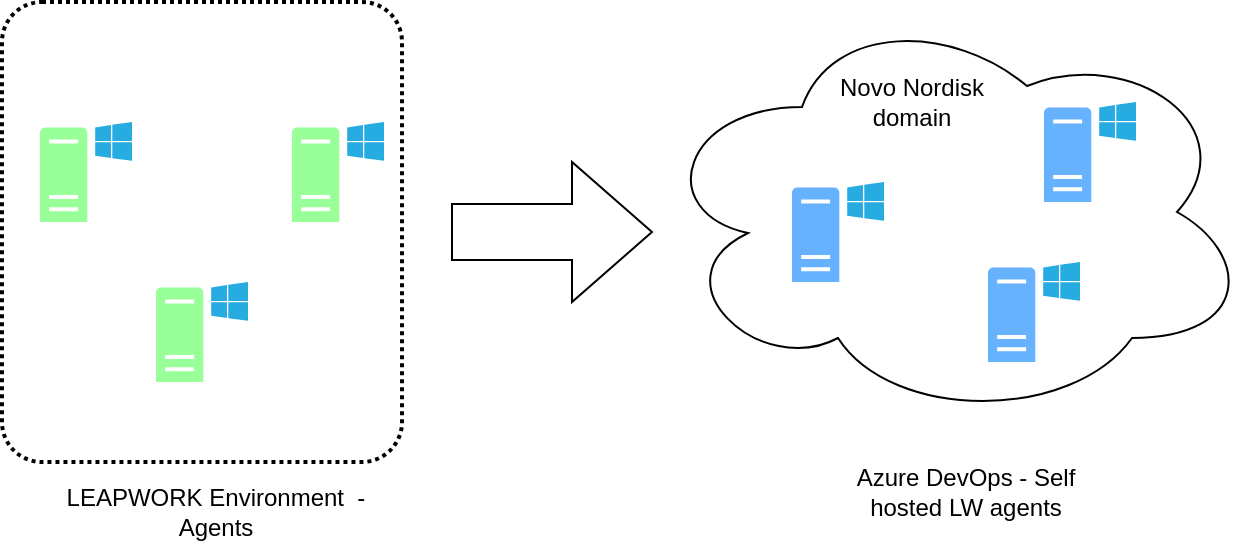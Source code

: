 <mxfile version="20.8.19" type="github">
  <diagram name="Page-1" id="HWJ25cZsQcPFM_4ILpuk">
    <mxGraphModel dx="794" dy="430" grid="0" gridSize="10" guides="1" tooltips="1" connect="1" arrows="1" fold="1" page="0" pageScale="1" pageWidth="850" pageHeight="1100" math="0" shadow="0">
      <root>
        <mxCell id="0" />
        <mxCell id="1" parent="0" />
        <mxCell id="D7NxdxyPJj0hAmpddPoZ-7" value="" style="rounded=1;arcSize=10;dashed=1;fillColor=none;gradientColor=none;dashPattern=1 1;strokeWidth=2;" vertex="1" parent="1">
          <mxGeometry x="105" y="100" width="200" height="230" as="geometry" />
        </mxCell>
        <mxCell id="D7NxdxyPJj0hAmpddPoZ-1" value="" style="ellipse;shape=cloud;whiteSpace=wrap;html=1;" vertex="1" parent="1">
          <mxGeometry x="430" y="100" width="300" height="210" as="geometry" />
        </mxCell>
        <mxCell id="D7NxdxyPJj0hAmpddPoZ-2" value="" style="sketch=0;pointerEvents=1;shadow=0;dashed=0;html=1;strokeColor=none;fillColor=#66B2FF;labelPosition=center;verticalLabelPosition=bottom;verticalAlign=top;outlineConnect=0;align=center;shape=mxgraph.office.servers.windows_server;" vertex="1" parent="1">
          <mxGeometry x="500" y="190" width="46" height="50" as="geometry" />
        </mxCell>
        <mxCell id="D7NxdxyPJj0hAmpddPoZ-3" value="" style="sketch=0;pointerEvents=1;shadow=0;dashed=0;html=1;strokeColor=none;fillColor=#66B2FF;labelPosition=center;verticalLabelPosition=bottom;verticalAlign=top;outlineConnect=0;align=center;shape=mxgraph.office.servers.windows_server;" vertex="1" parent="1">
          <mxGeometry x="626" y="150" width="46" height="50" as="geometry" />
        </mxCell>
        <mxCell id="D7NxdxyPJj0hAmpddPoZ-4" value="" style="sketch=0;pointerEvents=1;shadow=0;dashed=0;html=1;strokeColor=none;fillColor=#66B2FF;labelPosition=center;verticalLabelPosition=bottom;verticalAlign=top;outlineConnect=0;align=center;shape=mxgraph.office.servers.windows_server;" vertex="1" parent="1">
          <mxGeometry x="598" y="230" width="46" height="50" as="geometry" />
        </mxCell>
        <mxCell id="D7NxdxyPJj0hAmpddPoZ-5" value="Azure DevOps - Self hosted LW agents" style="text;html=1;strokeColor=none;fillColor=none;align=center;verticalAlign=middle;whiteSpace=wrap;rounded=0;" vertex="1" parent="1">
          <mxGeometry x="530" y="330" width="114" height="30" as="geometry" />
        </mxCell>
        <mxCell id="D7NxdxyPJj0hAmpddPoZ-6" value="Novo Nordisk domain" style="text;html=1;strokeColor=none;fillColor=none;align=center;verticalAlign=middle;whiteSpace=wrap;rounded=0;" vertex="1" parent="1">
          <mxGeometry x="510" y="140" width="100" height="20" as="geometry" />
        </mxCell>
        <mxCell id="D7NxdxyPJj0hAmpddPoZ-8" value="" style="sketch=0;pointerEvents=1;shadow=0;dashed=0;html=1;strokeColor=none;fillColor=#99FF99;labelPosition=center;verticalLabelPosition=bottom;verticalAlign=top;outlineConnect=0;align=center;shape=mxgraph.office.servers.windows_server;" vertex="1" parent="1">
          <mxGeometry x="124" y="160" width="46" height="50" as="geometry" />
        </mxCell>
        <mxCell id="D7NxdxyPJj0hAmpddPoZ-9" value="" style="sketch=0;pointerEvents=1;shadow=0;dashed=0;html=1;strokeColor=none;fillColor=#99FF99;labelPosition=center;verticalLabelPosition=bottom;verticalAlign=top;outlineConnect=0;align=center;shape=mxgraph.office.servers.windows_server;" vertex="1" parent="1">
          <mxGeometry x="250" y="160" width="46" height="50" as="geometry" />
        </mxCell>
        <mxCell id="D7NxdxyPJj0hAmpddPoZ-10" value="" style="sketch=0;pointerEvents=1;shadow=0;dashed=0;html=1;strokeColor=none;fillColor=#99FF99;labelPosition=center;verticalLabelPosition=bottom;verticalAlign=top;outlineConnect=0;align=center;shape=mxgraph.office.servers.windows_server;" vertex="1" parent="1">
          <mxGeometry x="182" y="240" width="46" height="50" as="geometry" />
        </mxCell>
        <mxCell id="D7NxdxyPJj0hAmpddPoZ-11" value="" style="html=1;shadow=0;dashed=0;align=center;verticalAlign=middle;shape=mxgraph.arrows2.arrow;dy=0.6;dx=40;notch=0;" vertex="1" parent="1">
          <mxGeometry x="330" y="180" width="100" height="70" as="geometry" />
        </mxCell>
        <mxCell id="D7NxdxyPJj0hAmpddPoZ-12" value="LEAPWORK Environment&amp;nbsp; - Agents" style="text;html=1;strokeColor=none;fillColor=none;align=center;verticalAlign=middle;whiteSpace=wrap;rounded=0;" vertex="1" parent="1">
          <mxGeometry x="132" y="340" width="160" height="30" as="geometry" />
        </mxCell>
      </root>
    </mxGraphModel>
  </diagram>
</mxfile>
